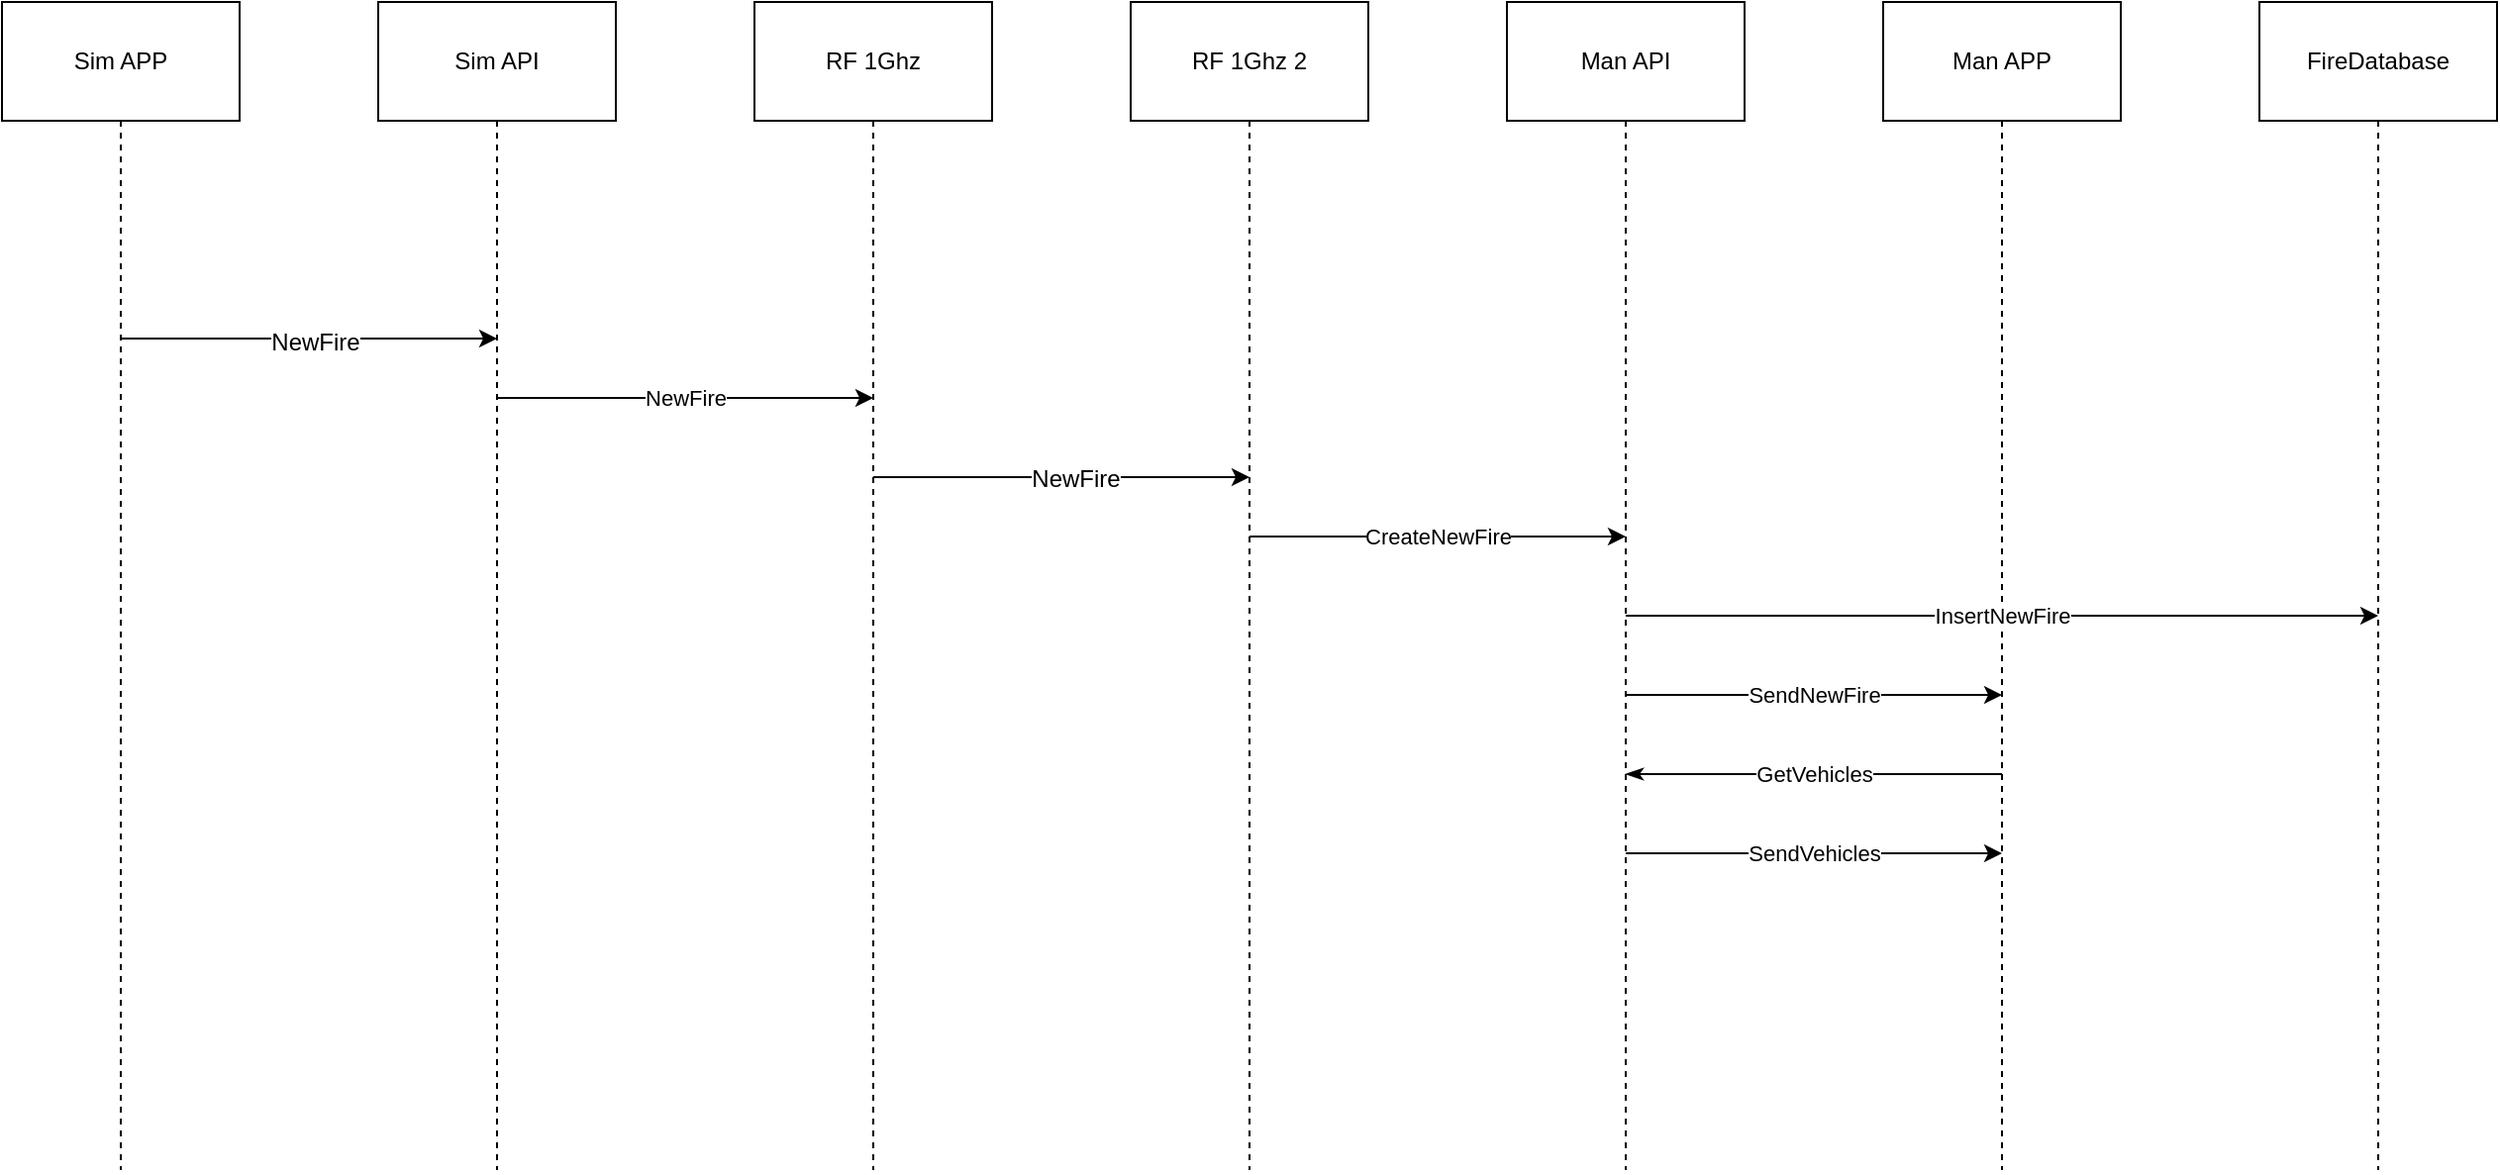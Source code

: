 <mxfile version="12.4.2" type="device" pages="1"><diagram name="Page-1" id="74e2e168-ea6b-b213-b513-2b3c1d86103e"><mxGraphModel dx="1186" dy="875" grid="1" gridSize="10" guides="1" tooltips="1" connect="1" arrows="1" fold="1" page="1" pageScale="1" pageWidth="1100" pageHeight="850" background="#ffffff" math="0" shadow="0"><root><mxCell id="0"/><mxCell id="1" parent="0"/><mxCell id="5faduVNmsaxCtye-Ijil-7" style="edgeStyle=orthogonalEdgeStyle;rounded=0;orthogonalLoop=1;jettySize=auto;html=1;dashed=1;endArrow=none;endFill=0;" edge="1" parent="1" source="5faduVNmsaxCtye-Ijil-1"><mxGeometry relative="1" as="geometry"><mxPoint x="170" y="630" as="targetPoint"/><Array as="points"><mxPoint x="170" y="240"/><mxPoint x="170" y="240"/></Array></mxGeometry></mxCell><mxCell id="5faduVNmsaxCtye-Ijil-1" value="Sim APP" style="rounded=0;whiteSpace=wrap;html=1;" vertex="1" parent="1"><mxGeometry x="110" y="40" width="120" height="60" as="geometry"/></mxCell><mxCell id="5faduVNmsaxCtye-Ijil-10" style="edgeStyle=orthogonalEdgeStyle;rounded=0;orthogonalLoop=1;jettySize=auto;html=1;dashed=1;endArrow=none;endFill=0;" edge="1" parent="1" source="5faduVNmsaxCtye-Ijil-2"><mxGeometry relative="1" as="geometry"><mxPoint x="360" y="630" as="targetPoint"/></mxGeometry></mxCell><mxCell id="5faduVNmsaxCtye-Ijil-2" value="Sim API" style="rounded=0;whiteSpace=wrap;html=1;" vertex="1" parent="1"><mxGeometry x="300" y="40" width="120" height="60" as="geometry"/></mxCell><mxCell id="5faduVNmsaxCtye-Ijil-11" style="edgeStyle=orthogonalEdgeStyle;rounded=0;orthogonalLoop=1;jettySize=auto;html=1;dashed=1;endArrow=none;endFill=0;" edge="1" parent="1" source="5faduVNmsaxCtye-Ijil-3"><mxGeometry relative="1" as="geometry"><mxPoint x="550" y="630" as="targetPoint"/></mxGeometry></mxCell><mxCell id="5faduVNmsaxCtye-Ijil-3" value="RF 1Ghz" style="rounded=0;whiteSpace=wrap;html=1;" vertex="1" parent="1"><mxGeometry x="490" y="40" width="120" height="60" as="geometry"/></mxCell><mxCell id="5faduVNmsaxCtye-Ijil-12" style="edgeStyle=orthogonalEdgeStyle;rounded=0;orthogonalLoop=1;jettySize=auto;html=1;dashed=1;endArrow=none;endFill=0;" edge="1" parent="1" source="5faduVNmsaxCtye-Ijil-4"><mxGeometry relative="1" as="geometry"><mxPoint x="740" y="630" as="targetPoint"/></mxGeometry></mxCell><mxCell id="5faduVNmsaxCtye-Ijil-4" value="RF 1Ghz 2" style="rounded=0;whiteSpace=wrap;html=1;" vertex="1" parent="1"><mxGeometry x="680" y="40" width="120" height="60" as="geometry"/></mxCell><mxCell id="5faduVNmsaxCtye-Ijil-13" style="edgeStyle=orthogonalEdgeStyle;rounded=0;orthogonalLoop=1;jettySize=auto;html=1;dashed=1;endArrow=none;endFill=0;" edge="1" parent="1" source="5faduVNmsaxCtye-Ijil-5"><mxGeometry relative="1" as="geometry"><mxPoint x="930" y="630" as="targetPoint"/></mxGeometry></mxCell><mxCell id="5faduVNmsaxCtye-Ijil-5" value="Man API" style="rounded=0;whiteSpace=wrap;html=1;" vertex="1" parent="1"><mxGeometry x="870" y="40" width="120" height="60" as="geometry"/></mxCell><mxCell id="5faduVNmsaxCtye-Ijil-14" style="edgeStyle=orthogonalEdgeStyle;rounded=0;orthogonalLoop=1;jettySize=auto;html=1;dashed=1;endArrow=none;endFill=0;" edge="1" parent="1" source="5faduVNmsaxCtye-Ijil-6"><mxGeometry relative="1" as="geometry"><mxPoint x="1120" y="630" as="targetPoint"/></mxGeometry></mxCell><mxCell id="5faduVNmsaxCtye-Ijil-6" value="Man APP" style="rounded=0;whiteSpace=wrap;html=1;" vertex="1" parent="1"><mxGeometry x="1060" y="40" width="120" height="60" as="geometry"/></mxCell><mxCell id="5faduVNmsaxCtye-Ijil-17" value="" style="endArrow=classic;html=1;" edge="1" parent="1"><mxGeometry width="50" height="50" relative="1" as="geometry"><mxPoint x="170" y="210" as="sourcePoint"/><mxPoint x="360" y="210" as="targetPoint"/></mxGeometry></mxCell><mxCell id="5faduVNmsaxCtye-Ijil-23" value="NewFire" style="text;html=1;align=center;verticalAlign=middle;resizable=0;points=[];;labelBackgroundColor=#ffffff;" vertex="1" connectable="0" parent="5faduVNmsaxCtye-Ijil-17"><mxGeometry x="0.032" y="-2" relative="1" as="geometry"><mxPoint as="offset"/></mxGeometry></mxCell><mxCell id="5faduVNmsaxCtye-Ijil-19" value="NewFire" style="endArrow=classic;html=1;" edge="1" parent="1"><mxGeometry width="50" height="50" relative="1" as="geometry"><mxPoint x="360" y="240" as="sourcePoint"/><mxPoint x="550" y="240" as="targetPoint"/></mxGeometry></mxCell><mxCell id="5faduVNmsaxCtye-Ijil-20" value="" style="endArrow=classic;html=1;" edge="1" parent="1"><mxGeometry width="50" height="50" relative="1" as="geometry"><mxPoint x="550" y="280" as="sourcePoint"/><mxPoint x="740" y="280" as="targetPoint"/></mxGeometry></mxCell><mxCell id="5faduVNmsaxCtye-Ijil-24" value="NewFire" style="text;html=1;align=center;verticalAlign=middle;resizable=0;points=[];;labelBackgroundColor=#ffffff;" vertex="1" connectable="0" parent="5faduVNmsaxCtye-Ijil-20"><mxGeometry x="0.074" y="-1" relative="1" as="geometry"><mxPoint as="offset"/></mxGeometry></mxCell><mxCell id="5faduVNmsaxCtye-Ijil-21" value="CreateNewFire" style="endArrow=classic;html=1;" edge="1" parent="1"><mxGeometry width="50" height="50" relative="1" as="geometry"><mxPoint x="740" y="310" as="sourcePoint"/><mxPoint x="930" y="310" as="targetPoint"/><Array as="points"/></mxGeometry></mxCell><mxCell id="5faduVNmsaxCtye-Ijil-22" value="InsertNewFire" style="endArrow=classic;html=1;jumpStyle=arc;jumpSize=10;" edge="1" parent="1"><mxGeometry width="50" height="50" relative="1" as="geometry"><mxPoint x="930" y="350" as="sourcePoint"/><mxPoint x="1310" y="350" as="targetPoint"/></mxGeometry></mxCell><mxCell id="5faduVNmsaxCtye-Ijil-29" style="edgeStyle=orthogonalEdgeStyle;rounded=0;orthogonalLoop=1;jettySize=auto;html=1;dashed=1;endArrow=none;endFill=0;" edge="1" parent="1" source="5faduVNmsaxCtye-Ijil-30"><mxGeometry relative="1" as="geometry"><mxPoint x="1310" y="630" as="targetPoint"/></mxGeometry></mxCell><mxCell id="5faduVNmsaxCtye-Ijil-30" value="FireDatabase" style="rounded=0;whiteSpace=wrap;html=1;" vertex="1" parent="1"><mxGeometry x="1250" y="40" width="120" height="60" as="geometry"/></mxCell><mxCell id="5faduVNmsaxCtye-Ijil-31" value="SendNewFire" style="endArrow=classic;html=1;" edge="1" parent="1"><mxGeometry width="50" height="50" relative="1" as="geometry"><mxPoint x="930" y="390" as="sourcePoint"/><mxPoint x="1120" y="390" as="targetPoint"/></mxGeometry></mxCell><mxCell id="5faduVNmsaxCtye-Ijil-39" value="GetVehicles" style="endArrow=none;html=1;startArrow=classicThin;startFill=1;endFill=0;" edge="1" parent="1"><mxGeometry width="50" height="50" relative="1" as="geometry"><mxPoint x="930" y="430" as="sourcePoint"/><mxPoint x="1120" y="430" as="targetPoint"/></mxGeometry></mxCell><mxCell id="5faduVNmsaxCtye-Ijil-40" value="SendVehicles" style="endArrow=classic;html=1;" edge="1" parent="1"><mxGeometry width="50" height="50" relative="1" as="geometry"><mxPoint x="930" y="470" as="sourcePoint"/><mxPoint x="1120" y="470" as="targetPoint"/></mxGeometry></mxCell></root></mxGraphModel></diagram></mxfile>
